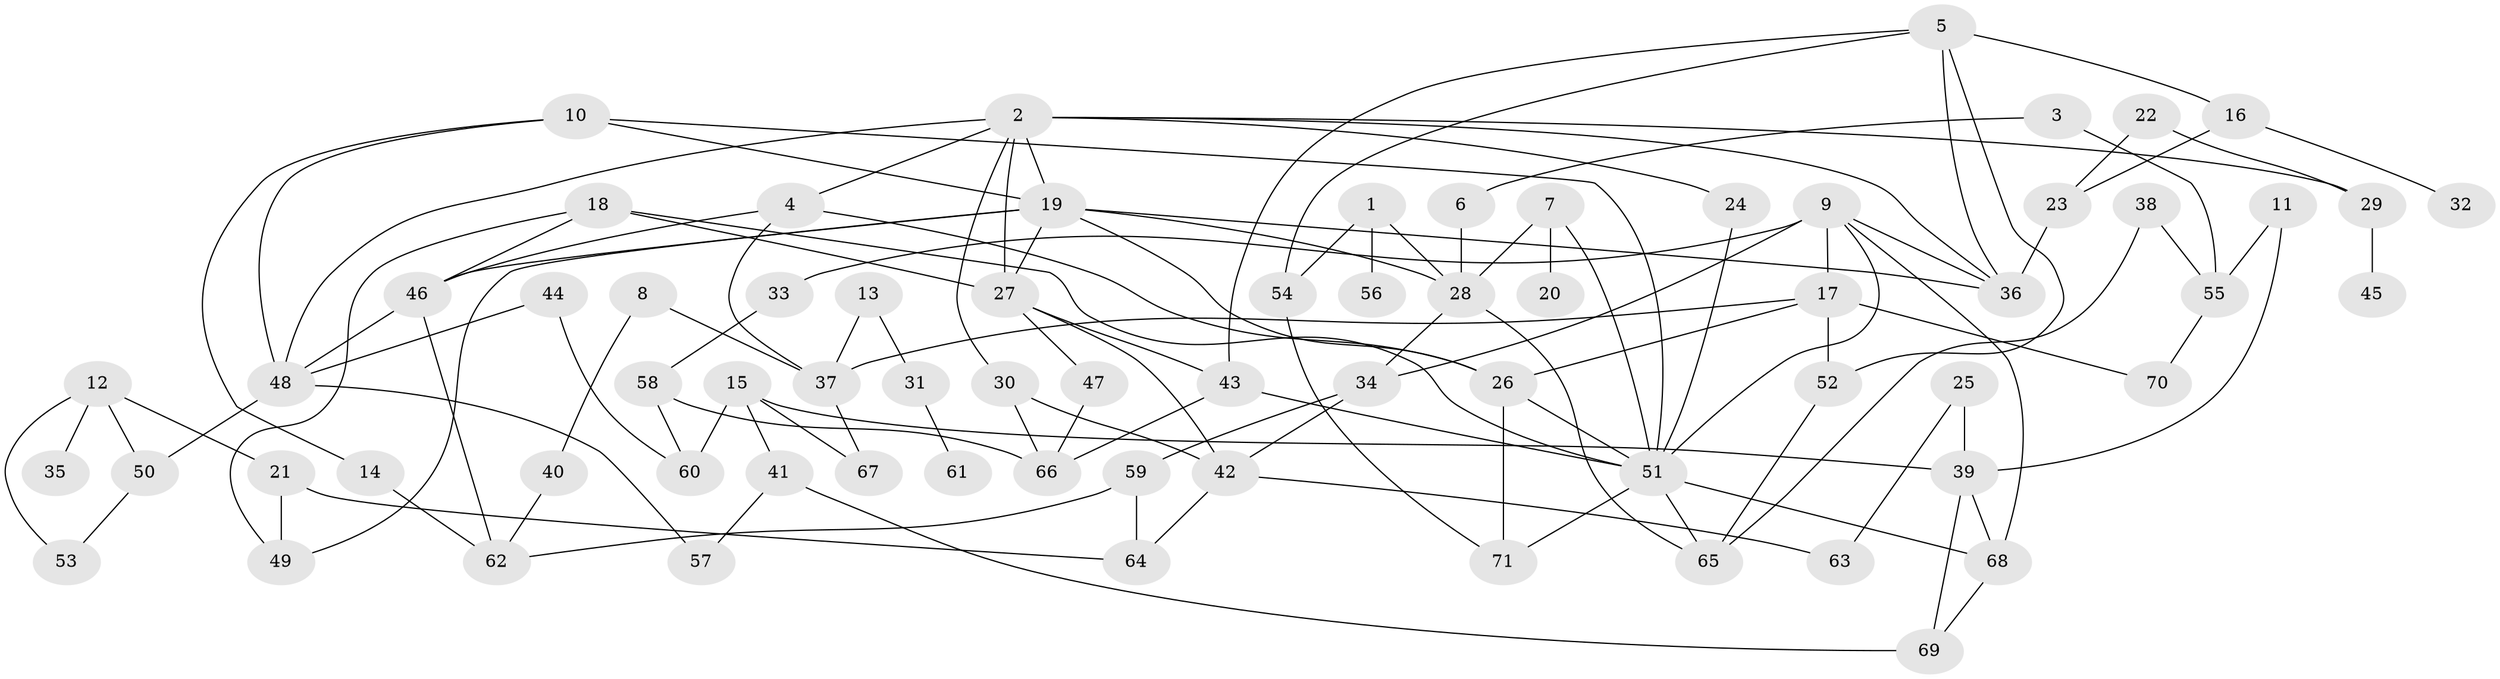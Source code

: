 // original degree distribution, {7: 0.028368794326241134, 3: 0.20567375886524822, 5: 0.0851063829787234, 2: 0.3617021276595745, 4: 0.10638297872340426, 1: 0.19148936170212766, 6: 0.02127659574468085}
// Generated by graph-tools (version 1.1) at 2025/01/03/09/25 03:01:00]
// undirected, 71 vertices, 119 edges
graph export_dot {
graph [start="1"]
  node [color=gray90,style=filled];
  1;
  2;
  3;
  4;
  5;
  6;
  7;
  8;
  9;
  10;
  11;
  12;
  13;
  14;
  15;
  16;
  17;
  18;
  19;
  20;
  21;
  22;
  23;
  24;
  25;
  26;
  27;
  28;
  29;
  30;
  31;
  32;
  33;
  34;
  35;
  36;
  37;
  38;
  39;
  40;
  41;
  42;
  43;
  44;
  45;
  46;
  47;
  48;
  49;
  50;
  51;
  52;
  53;
  54;
  55;
  56;
  57;
  58;
  59;
  60;
  61;
  62;
  63;
  64;
  65;
  66;
  67;
  68;
  69;
  70;
  71;
  1 -- 28 [weight=1.0];
  1 -- 54 [weight=1.0];
  1 -- 56 [weight=1.0];
  2 -- 4 [weight=1.0];
  2 -- 19 [weight=1.0];
  2 -- 24 [weight=1.0];
  2 -- 27 [weight=1.0];
  2 -- 29 [weight=1.0];
  2 -- 30 [weight=1.0];
  2 -- 36 [weight=1.0];
  2 -- 48 [weight=1.0];
  3 -- 6 [weight=1.0];
  3 -- 55 [weight=1.0];
  4 -- 26 [weight=1.0];
  4 -- 37 [weight=1.0];
  4 -- 46 [weight=1.0];
  5 -- 16 [weight=1.0];
  5 -- 36 [weight=1.0];
  5 -- 43 [weight=1.0];
  5 -- 52 [weight=1.0];
  5 -- 54 [weight=1.0];
  6 -- 28 [weight=1.0];
  7 -- 20 [weight=1.0];
  7 -- 28 [weight=1.0];
  7 -- 51 [weight=1.0];
  8 -- 37 [weight=1.0];
  8 -- 40 [weight=1.0];
  9 -- 17 [weight=1.0];
  9 -- 33 [weight=1.0];
  9 -- 34 [weight=1.0];
  9 -- 36 [weight=1.0];
  9 -- 51 [weight=1.0];
  9 -- 68 [weight=2.0];
  10 -- 14 [weight=1.0];
  10 -- 19 [weight=1.0];
  10 -- 48 [weight=1.0];
  10 -- 51 [weight=1.0];
  11 -- 39 [weight=1.0];
  11 -- 55 [weight=1.0];
  12 -- 21 [weight=1.0];
  12 -- 35 [weight=1.0];
  12 -- 50 [weight=1.0];
  12 -- 53 [weight=1.0];
  13 -- 31 [weight=1.0];
  13 -- 37 [weight=1.0];
  14 -- 62 [weight=1.0];
  15 -- 39 [weight=1.0];
  15 -- 41 [weight=1.0];
  15 -- 60 [weight=1.0];
  15 -- 67 [weight=1.0];
  16 -- 23 [weight=1.0];
  16 -- 32 [weight=1.0];
  17 -- 26 [weight=1.0];
  17 -- 37 [weight=1.0];
  17 -- 52 [weight=1.0];
  17 -- 70 [weight=1.0];
  18 -- 27 [weight=1.0];
  18 -- 46 [weight=1.0];
  18 -- 49 [weight=1.0];
  18 -- 51 [weight=1.0];
  19 -- 26 [weight=1.0];
  19 -- 27 [weight=1.0];
  19 -- 28 [weight=1.0];
  19 -- 36 [weight=1.0];
  19 -- 46 [weight=1.0];
  19 -- 49 [weight=1.0];
  21 -- 49 [weight=1.0];
  21 -- 64 [weight=1.0];
  22 -- 23 [weight=1.0];
  22 -- 29 [weight=1.0];
  23 -- 36 [weight=1.0];
  24 -- 51 [weight=1.0];
  25 -- 39 [weight=1.0];
  25 -- 63 [weight=1.0];
  26 -- 51 [weight=1.0];
  26 -- 71 [weight=1.0];
  27 -- 42 [weight=1.0];
  27 -- 43 [weight=2.0];
  27 -- 47 [weight=1.0];
  28 -- 34 [weight=1.0];
  28 -- 65 [weight=1.0];
  29 -- 45 [weight=1.0];
  30 -- 42 [weight=1.0];
  30 -- 66 [weight=1.0];
  31 -- 61 [weight=1.0];
  33 -- 58 [weight=1.0];
  34 -- 42 [weight=1.0];
  34 -- 59 [weight=1.0];
  37 -- 67 [weight=1.0];
  38 -- 55 [weight=1.0];
  38 -- 65 [weight=1.0];
  39 -- 68 [weight=1.0];
  39 -- 69 [weight=1.0];
  40 -- 62 [weight=1.0];
  41 -- 57 [weight=1.0];
  41 -- 69 [weight=1.0];
  42 -- 63 [weight=1.0];
  42 -- 64 [weight=1.0];
  43 -- 51 [weight=1.0];
  43 -- 66 [weight=1.0];
  44 -- 48 [weight=1.0];
  44 -- 60 [weight=1.0];
  46 -- 48 [weight=1.0];
  46 -- 62 [weight=1.0];
  47 -- 66 [weight=1.0];
  48 -- 50 [weight=1.0];
  48 -- 57 [weight=1.0];
  50 -- 53 [weight=1.0];
  51 -- 65 [weight=1.0];
  51 -- 68 [weight=1.0];
  51 -- 71 [weight=1.0];
  52 -- 65 [weight=1.0];
  54 -- 71 [weight=1.0];
  55 -- 70 [weight=1.0];
  58 -- 60 [weight=1.0];
  58 -- 66 [weight=1.0];
  59 -- 62 [weight=1.0];
  59 -- 64 [weight=1.0];
  68 -- 69 [weight=1.0];
}
